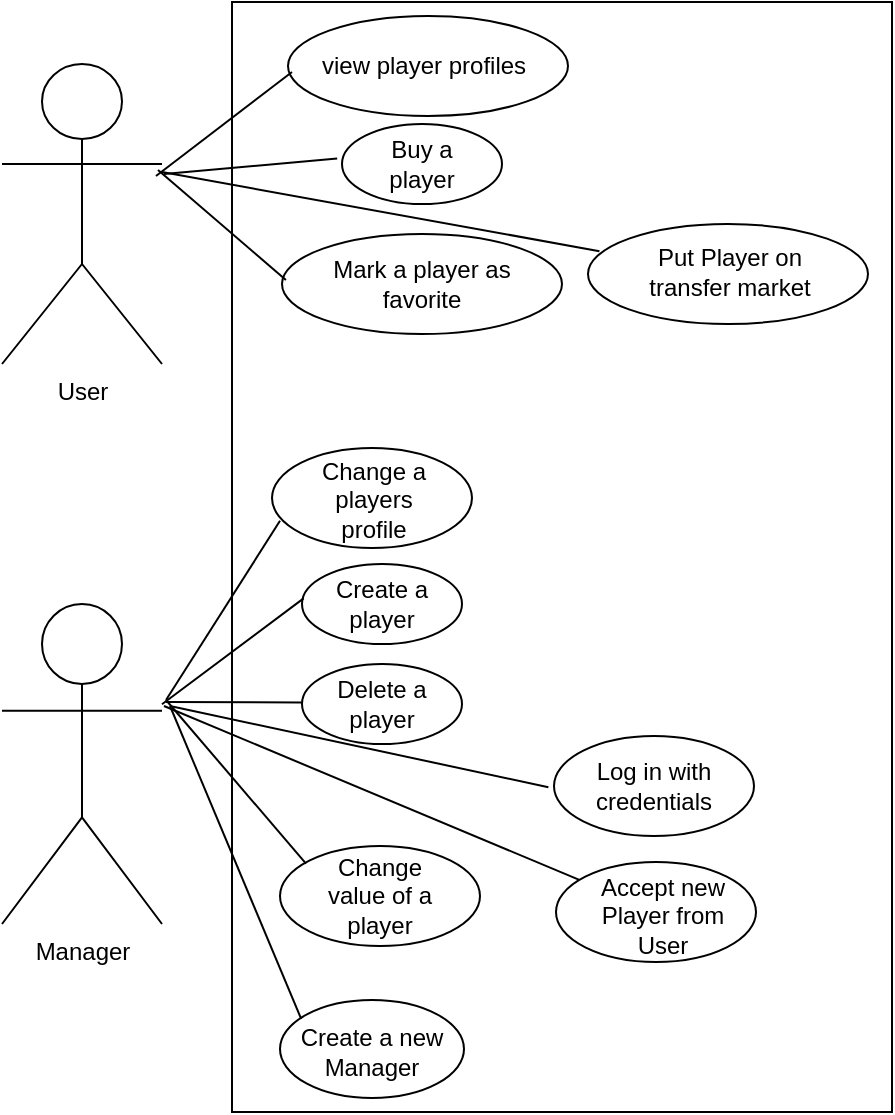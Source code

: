 <mxfile version="14.5.1" type="device"><diagram id="dBGDEoraM1aj-HVuUJYo" name="Page-1"><mxGraphModel dx="1024" dy="592" grid="0" gridSize="10" guides="0" tooltips="1" connect="0" arrows="0" fold="1" page="1" pageScale="1" pageWidth="827" pageHeight="1169" math="0" shadow="0"><root><mxCell id="0"/><mxCell id="1" parent="0"/><mxCell id="touGQsJR8dwmb_jVVE5N-10" value="" style="verticalLabelPosition=bottom;verticalAlign=top;html=1;shape=mxgraph.basic.rect;fillColor2=none;strokeWidth=1;size=20;indent=5;" parent="1" vertex="1"><mxGeometry x="195" y="259" width="330" height="555" as="geometry"/></mxCell><mxCell id="touGQsJR8dwmb_jVVE5N-1" value="User" style="shape=umlActor;verticalLabelPosition=bottom;verticalAlign=top;html=1;outlineConnect=0;" parent="1" vertex="1"><mxGeometry x="80" y="290" width="80" height="150" as="geometry"/></mxCell><mxCell id="touGQsJR8dwmb_jVVE5N-2" value="Manager" style="shape=umlActor;verticalLabelPosition=bottom;verticalAlign=top;html=1;outlineConnect=0;" parent="1" vertex="1"><mxGeometry x="80" y="560" width="80" height="160" as="geometry"/></mxCell><mxCell id="touGQsJR8dwmb_jVVE5N-15" value="" style="ellipse;whiteSpace=wrap;html=1;" parent="1" vertex="1"><mxGeometry x="250" y="320" width="80" height="40" as="geometry"/></mxCell><mxCell id="touGQsJR8dwmb_jVVE5N-16" value="Buy a player" style="text;html=1;strokeColor=none;fillColor=none;align=center;verticalAlign=middle;whiteSpace=wrap;rounded=0;" parent="1" vertex="1"><mxGeometry x="270" y="330" width="40" height="20" as="geometry"/></mxCell><mxCell id="touGQsJR8dwmb_jVVE5N-17" value="" style="ellipse;whiteSpace=wrap;html=1;" parent="1" vertex="1"><mxGeometry x="220" y="375" width="140" height="50" as="geometry"/></mxCell><mxCell id="touGQsJR8dwmb_jVVE5N-18" value="Mark a player as favorite" style="text;html=1;strokeColor=none;fillColor=none;align=center;verticalAlign=middle;whiteSpace=wrap;rounded=0;" parent="1" vertex="1"><mxGeometry x="240" y="390" width="100" height="20" as="geometry"/></mxCell><mxCell id="touGQsJR8dwmb_jVVE5N-19" value="" style="ellipse;whiteSpace=wrap;html=1;" parent="1" vertex="1"><mxGeometry x="230" y="540" width="80" height="40" as="geometry"/></mxCell><mxCell id="touGQsJR8dwmb_jVVE5N-20" value="Create a player" style="text;html=1;strokeColor=none;fillColor=none;align=center;verticalAlign=middle;whiteSpace=wrap;rounded=0;" parent="1" vertex="1"><mxGeometry x="245" y="550" width="50" height="20" as="geometry"/></mxCell><mxCell id="touGQsJR8dwmb_jVVE5N-21" value="" style="ellipse;whiteSpace=wrap;html=1;" parent="1" vertex="1"><mxGeometry x="230" y="590" width="80" height="40" as="geometry"/></mxCell><mxCell id="touGQsJR8dwmb_jVVE5N-22" value="Delete a player" style="text;html=1;strokeColor=none;fillColor=none;align=center;verticalAlign=middle;whiteSpace=wrap;rounded=0;" parent="1" vertex="1"><mxGeometry x="245" y="600" width="50" height="20" as="geometry"/></mxCell><mxCell id="touGQsJR8dwmb_jVVE5N-23" value="" style="ellipse;whiteSpace=wrap;html=1;" parent="1" vertex="1"><mxGeometry x="219" y="681" width="100" height="50" as="geometry"/></mxCell><mxCell id="touGQsJR8dwmb_jVVE5N-24" value="Change value of a player" style="text;html=1;strokeColor=none;fillColor=none;align=center;verticalAlign=middle;whiteSpace=wrap;rounded=0;" parent="1" vertex="1"><mxGeometry x="239" y="696" width="60" height="20" as="geometry"/></mxCell><mxCell id="touGQsJR8dwmb_jVVE5N-25" value="" style="ellipse;whiteSpace=wrap;html=1;" parent="1" vertex="1"><mxGeometry x="215" y="482" width="100" height="50" as="geometry"/></mxCell><mxCell id="touGQsJR8dwmb_jVVE5N-26" value="Change a players profile" style="text;html=1;strokeColor=none;fillColor=none;align=center;verticalAlign=middle;whiteSpace=wrap;rounded=0;" parent="1" vertex="1"><mxGeometry x="236" y="498" width="60" height="20" as="geometry"/></mxCell><mxCell id="touGQsJR8dwmb_jVVE5N-29" value="" style="ellipse;whiteSpace=wrap;html=1;" parent="1" vertex="1"><mxGeometry x="223" y="266" width="140" height="50" as="geometry"/></mxCell><mxCell id="touGQsJR8dwmb_jVVE5N-28" value="view player profiles" style="text;whiteSpace=wrap;html=1;" parent="1" vertex="1"><mxGeometry x="238.0" y="277.0" width="122" height="28" as="geometry"/></mxCell><mxCell id="touGQsJR8dwmb_jVVE5N-31" value="" style="endArrow=none;html=1;entryX=0.01;entryY=0.43;entryDx=0;entryDy=0;entryPerimeter=0;" parent="1" source="touGQsJR8dwmb_jVVE5N-2" target="touGQsJR8dwmb_jVVE5N-19" edge="1"><mxGeometry width="50" height="50" relative="1" as="geometry"><mxPoint x="240" y="545" as="sourcePoint"/><mxPoint x="290" y="495" as="targetPoint"/></mxGeometry></mxCell><mxCell id="touGQsJR8dwmb_jVVE5N-32" value="" style="endArrow=none;html=1;entryX=0;entryY=0.48;entryDx=0;entryDy=0;entryPerimeter=0;" parent="1" target="touGQsJR8dwmb_jVVE5N-21" edge="1"><mxGeometry width="50" height="50" relative="1" as="geometry"><mxPoint x="162" y="609" as="sourcePoint"/><mxPoint x="290" y="495" as="targetPoint"/></mxGeometry></mxCell><mxCell id="touGQsJR8dwmb_jVVE5N-33" value="" style="endArrow=none;html=1;entryX=0.13;entryY=0.176;entryDx=0;entryDy=0;entryPerimeter=0;" parent="1" target="touGQsJR8dwmb_jVVE5N-23" edge="1"><mxGeometry width="50" height="50" relative="1" as="geometry"><mxPoint x="162" y="608" as="sourcePoint"/><mxPoint x="131" y="641" as="targetPoint"/></mxGeometry></mxCell><mxCell id="touGQsJR8dwmb_jVVE5N-34" value="" style="endArrow=none;html=1;entryX=0.04;entryY=0.728;entryDx=0;entryDy=0;entryPerimeter=0;" parent="1" target="touGQsJR8dwmb_jVVE5N-25" edge="1"><mxGeometry width="50" height="50" relative="1" as="geometry"><mxPoint x="162" y="608" as="sourcePoint"/><mxPoint x="290" y="495" as="targetPoint"/></mxGeometry></mxCell><mxCell id="touGQsJR8dwmb_jVVE5N-35" value="" style="endArrow=none;html=1;exitX=0.975;exitY=0.353;exitDx=0;exitDy=0;exitPerimeter=0;entryX=0.014;entryY=0.46;entryDx=0;entryDy=0;entryPerimeter=0;" parent="1" source="touGQsJR8dwmb_jVVE5N-1" target="touGQsJR8dwmb_jVVE5N-17" edge="1"><mxGeometry width="50" height="50" relative="1" as="geometry"><mxPoint x="158" y="430" as="sourcePoint"/><mxPoint x="208" y="380" as="targetPoint"/></mxGeometry></mxCell><mxCell id="touGQsJR8dwmb_jVVE5N-36" value="" style="endArrow=none;html=1;entryX=-0.03;entryY=0.43;entryDx=0;entryDy=0;entryPerimeter=0;" parent="1" target="touGQsJR8dwmb_jVVE5N-15" edge="1"><mxGeometry width="50" height="50" relative="1" as="geometry"><mxPoint x="161" y="345" as="sourcePoint"/><mxPoint x="290" y="495" as="targetPoint"/></mxGeometry></mxCell><mxCell id="touGQsJR8dwmb_jVVE5N-37" value="" style="endArrow=none;html=1;" parent="1" edge="1"><mxGeometry width="50" height="50" relative="1" as="geometry"><mxPoint x="157" y="346" as="sourcePoint"/><mxPoint x="225" y="294" as="targetPoint"/></mxGeometry></mxCell><mxCell id="touGQsJR8dwmb_jVVE5N-38" value="" style="ellipse;whiteSpace=wrap;html=1;" parent="1" vertex="1"><mxGeometry x="356" y="626" width="100" height="50" as="geometry"/></mxCell><mxCell id="touGQsJR8dwmb_jVVE5N-39" value="" style="ellipse;whiteSpace=wrap;html=1;" parent="1" vertex="1"><mxGeometry x="357" y="689" width="100" height="50" as="geometry"/></mxCell><mxCell id="touGQsJR8dwmb_jVVE5N-40" value="Log in with credentials" style="text;html=1;strokeColor=none;fillColor=none;align=center;verticalAlign=middle;whiteSpace=wrap;rounded=0;" parent="1" vertex="1"><mxGeometry x="381" y="641" width="50" height="20" as="geometry"/></mxCell><mxCell id="touGQsJR8dwmb_jVVE5N-41" value="Accept new Player from User" style="text;html=1;strokeColor=none;fillColor=none;align=center;verticalAlign=middle;whiteSpace=wrap;rounded=0;" parent="1" vertex="1"><mxGeometry x="378" y="706" width="65" height="20" as="geometry"/></mxCell><mxCell id="touGQsJR8dwmb_jVVE5N-42" value="" style="endArrow=none;html=1;" parent="1" target="touGQsJR8dwmb_jVVE5N-39" edge="1"><mxGeometry width="50" height="50" relative="1" as="geometry"><mxPoint x="161" y="611" as="sourcePoint"/><mxPoint x="186" y="626" as="targetPoint"/></mxGeometry></mxCell><mxCell id="touGQsJR8dwmb_jVVE5N-43" value="" style="endArrow=none;html=1;exitX=-0.028;exitY=0.512;exitDx=0;exitDy=0;exitPerimeter=0;" parent="1" source="touGQsJR8dwmb_jVVE5N-38" edge="1"><mxGeometry width="50" height="50" relative="1" as="geometry"><mxPoint x="240" y="524" as="sourcePoint"/><mxPoint x="164" y="611" as="targetPoint"/></mxGeometry></mxCell><mxCell id="touGQsJR8dwmb_jVVE5N-44" value="" style="ellipse;whiteSpace=wrap;html=1;" parent="1" vertex="1"><mxGeometry x="373" y="370" width="140" height="50" as="geometry"/></mxCell><mxCell id="touGQsJR8dwmb_jVVE5N-45" value="Put Player on transfer market" style="text;html=1;strokeColor=none;fillColor=none;align=center;verticalAlign=middle;whiteSpace=wrap;rounded=0;" parent="1" vertex="1"><mxGeometry x="394" y="384" width="100" height="20" as="geometry"/></mxCell><mxCell id="touGQsJR8dwmb_jVVE5N-46" value="" style="endArrow=none;html=1;entryX=0.041;entryY=0.272;entryDx=0;entryDy=0;entryPerimeter=0;" parent="1" target="touGQsJR8dwmb_jVVE5N-44" edge="1"><mxGeometry width="50" height="50" relative="1" as="geometry"><mxPoint x="160" y="344" as="sourcePoint"/><mxPoint x="210" y="326" as="targetPoint"/></mxGeometry></mxCell><mxCell id="DCcE4r50bhknD65X_wIQ-1" value="" style="ellipse;whiteSpace=wrap;html=1;" vertex="1" parent="1"><mxGeometry x="219" y="758" width="92" height="49" as="geometry"/></mxCell><mxCell id="DCcE4r50bhknD65X_wIQ-2" value="Create a new Manager" style="text;html=1;strokeColor=none;fillColor=none;align=center;verticalAlign=middle;whiteSpace=wrap;rounded=0;" vertex="1" parent="1"><mxGeometry x="226" y="774" width="78" height="20" as="geometry"/></mxCell><mxCell id="DCcE4r50bhknD65X_wIQ-3" value="" style="endArrow=none;html=1;entryX=0.115;entryY=0.192;entryDx=0;entryDy=0;entryPerimeter=0;" edge="1" parent="1" target="DCcE4r50bhknD65X_wIQ-1"><mxGeometry width="50" height="50" relative="1" as="geometry"><mxPoint x="164" y="611" as="sourcePoint"/><mxPoint x="226.2" y="712.6" as="targetPoint"/></mxGeometry></mxCell></root></mxGraphModel></diagram></mxfile>